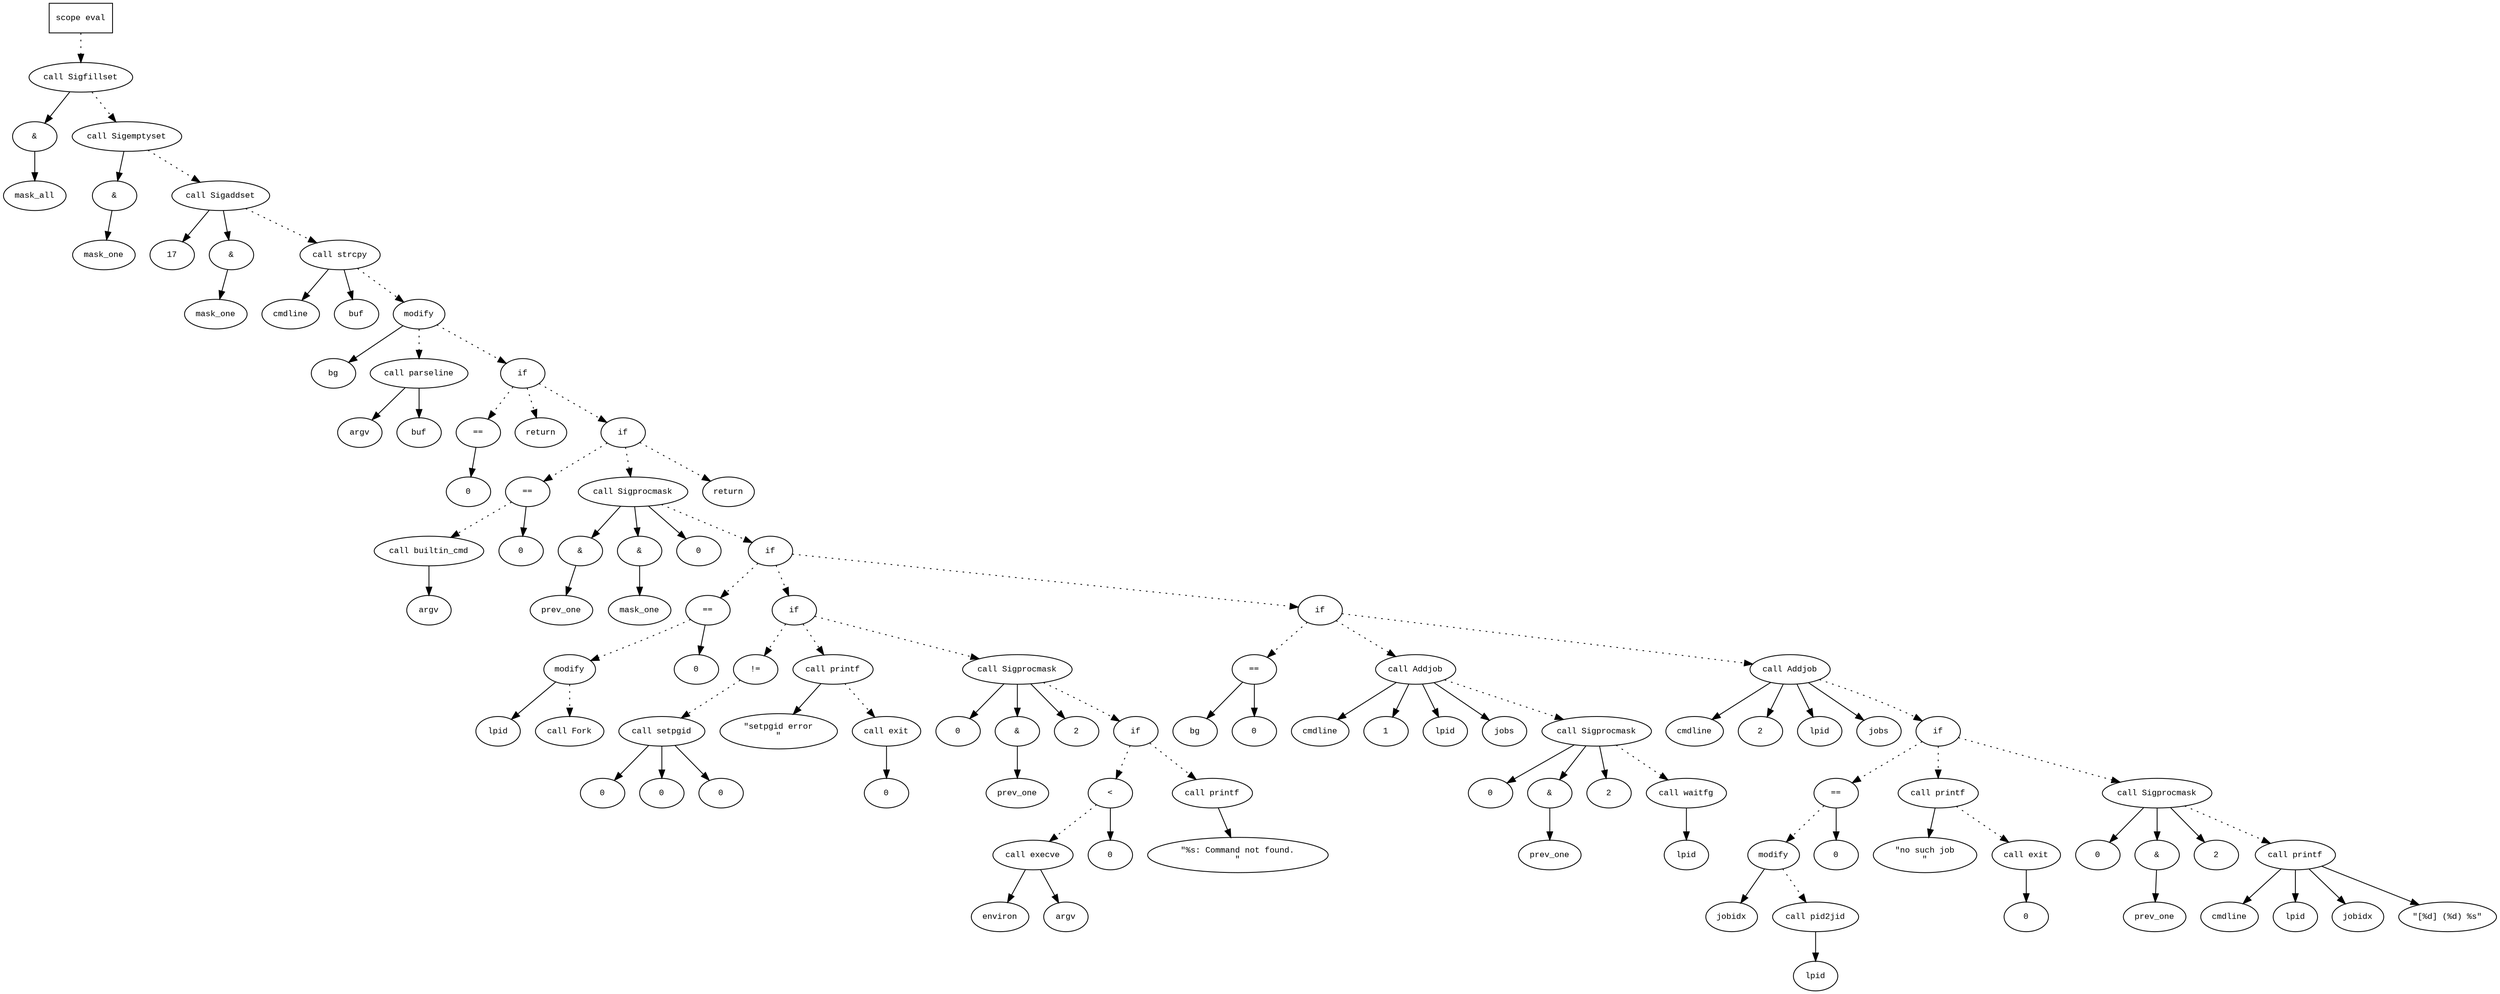 digraph AST {
  graph [fontname="Times New Roman",fontsize=10];
  node  [fontname="Courier New",fontsize=10];
  edge  [fontname="Times New Roman",fontsize=10];

  node1 [label="scope eval",shape=box];
  node2 [label="call Sigfillset",shape=ellipse];
  node3 [label="&",shape=ellipse];
  node2 -> node3;
  node4 [label="mask_all",shape=ellipse];
  node3 -> node4;
  node1 -> node2 [style=dotted];
  node5 [label="call Sigemptyset",shape=ellipse];
  node6 [label="&",shape=ellipse];
  node5 -> node6;
  node7 [label="mask_one",shape=ellipse];
  node6 -> node7;
  node2 -> node5 [style=dotted];
  node8 [label="call Sigaddset",shape=ellipse];
  node9 [label="17",shape=ellipse];
  node8 -> node9;
  node10 [label="&",shape=ellipse];
  node8 -> node10;
  node11 [label="mask_one",shape=ellipse];
  node10 -> node11;
  node5 -> node8 [style=dotted];
  node12 [label="call strcpy",shape=ellipse];
  node13 [label="cmdline",shape=ellipse];
  node12 -> node13;
  node14 [label="buf",shape=ellipse];
  node12 -> node14;
  node8 -> node12 [style=dotted];
  node15 [label="modify",shape=ellipse];
  node16 [label="bg",shape=ellipse];
  node15 -> node16;
  node17 [label="call parseline",shape=ellipse];
  node18 [label="argv",shape=ellipse];
  node17 -> node18;
  node19 [label="buf",shape=ellipse];
  node17 -> node19;
  node15 -> node17 [style=dotted];
  node12 -> node15 [style=dotted];
  node20 [label="if",shape=ellipse];
  node15 -> node20 [style=dotted];
  node21 [label="==",shape=ellipse];
  node22 [label="0",shape=ellipse];
  node21 -> node22;
  node20 -> node21 [style=dotted];
  node23 [label="return",shape=ellipse];
  node20 -> node23 [style=dotted];
  node24 [label="if",shape=ellipse];
  node20 -> node24 [style=dotted];
  node25 [label="==",shape=ellipse];
  node26 [label="call builtin_cmd",shape=ellipse];
  node27 [label="argv",shape=ellipse];
  node26 -> node27;
  node25 -> node26 [style=dotted];
  node28 [label="0",shape=ellipse];
  node25 -> node28;
  node24 -> node25 [style=dotted];
  node29 [label="call Sigprocmask",shape=ellipse];
  node30 [label="&",shape=ellipse];
  node29 -> node30;
  node31 [label="prev_one",shape=ellipse];
  node30 -> node31;
  node32 [label="&",shape=ellipse];
  node29 -> node32;
  node33 [label="mask_one",shape=ellipse];
  node32 -> node33;
  node34 [label="0",shape=ellipse];
  node29 -> node34;
  node24 -> node29 [style=dotted];
  node35 [label="if",shape=ellipse];
  node29 -> node35 [style=dotted];
  node36 [label="==",shape=ellipse];
  node37 [label="modify",shape=ellipse];
  node38 [label="lpid",shape=ellipse];
  node37 -> node38;
  node39 [label="call Fork",shape=ellipse];
  node37 -> node39 [style=dotted];
  node36 -> node37 [style=dotted];
  node40 [label="0",shape=ellipse];
  node36 -> node40;
  node35 -> node36 [style=dotted];
  node41 [label="if",shape=ellipse];
  node35 -> node41 [style=dotted];
  node42 [label="!=",shape=ellipse];
  node43 [label="call setpgid",shape=ellipse];
  node44 [label="0",shape=ellipse];
  node43 -> node44;
  node45 [label="0",shape=ellipse];
  node43 -> node45;
  node42 -> node43 [style=dotted];
  node46 [label="0",shape=ellipse];
  node43 -> node46;
  node41 -> node42 [style=dotted];
  node47 [label="call printf",shape=ellipse];
  node48 [label="\"setpgid error
\"",shape=ellipse];
  node47 -> node48;
  node41 -> node47 [style=dotted];
  node49 [label="call exit",shape=ellipse];
  node50 [label="0",shape=ellipse];
  node49 -> node50;
  node47 -> node49 [style=dotted];
  node51 [label="call Sigprocmask",shape=ellipse];
  node52 [label="0",shape=ellipse];
  node51 -> node52;
  node53 [label="&",shape=ellipse];
  node51 -> node53;
  node54 [label="prev_one",shape=ellipse];
  node53 -> node54;
  node55 [label="2",shape=ellipse];
  node51 -> node55;
  node41 -> node51 [style=dotted];
  node56 [label="if",shape=ellipse];
  node51 -> node56 [style=dotted];
  node57 [label="<",shape=ellipse];
  node58 [label="call execve",shape=ellipse];
  node59 [label="environ",shape=ellipse];
  node58 -> node59;
  node60 [label="argv",shape=ellipse];
  node58 -> node60;
  node57 -> node58 [style=dotted];
  node61 [label="0",shape=ellipse];
  node57 -> node61;
  node56 -> node57 [style=dotted];
  node62 [label="call printf",shape=ellipse];
  node63 [label="\"%s: Command not found.
\"",shape=ellipse];
  node62 -> node63;
  node56 -> node62 [style=dotted];
  node64 [label="if",shape=ellipse];
  node35 -> node64 [style=dotted];
  node65 [label="==",shape=ellipse];
  node66 [label="bg",shape=ellipse];
  node65 -> node66;
  node67 [label="0",shape=ellipse];
  node65 -> node67;
  node64 -> node65 [style=dotted];
  node68 [label="call Addjob",shape=ellipse];
  node69 [label="cmdline",shape=ellipse];
  node68 -> node69;
  node70 [label="1",shape=ellipse];
  node68 -> node70;
  node71 [label="lpid",shape=ellipse];
  node68 -> node71;
  node72 [label="jobs",shape=ellipse];
  node68 -> node72;
  node64 -> node68 [style=dotted];
  node73 [label="call Sigprocmask",shape=ellipse];
  node74 [label="0",shape=ellipse];
  node73 -> node74;
  node75 [label="&",shape=ellipse];
  node73 -> node75;
  node76 [label="prev_one",shape=ellipse];
  node75 -> node76;
  node77 [label="2",shape=ellipse];
  node73 -> node77;
  node68 -> node73 [style=dotted];
  node78 [label="call waitfg",shape=ellipse];
  node79 [label="lpid",shape=ellipse];
  node78 -> node79;
  node73 -> node78 [style=dotted];
  node80 [label="call Addjob",shape=ellipse];
  node81 [label="cmdline",shape=ellipse];
  node80 -> node81;
  node82 [label="2",shape=ellipse];
  node80 -> node82;
  node83 [label="lpid",shape=ellipse];
  node80 -> node83;
  node84 [label="jobs",shape=ellipse];
  node80 -> node84;
  node64 -> node80 [style=dotted];
  node85 [label="if",shape=ellipse];
  node80 -> node85 [style=dotted];
  node86 [label="==",shape=ellipse];
  node87 [label="modify",shape=ellipse];
  node88 [label="jobidx",shape=ellipse];
  node87 -> node88;
  node89 [label="call pid2jid",shape=ellipse];
  node90 [label="lpid",shape=ellipse];
  node89 -> node90;
  node87 -> node89 [style=dotted];
  node86 -> node87 [style=dotted];
  node91 [label="0",shape=ellipse];
  node86 -> node91;
  node85 -> node86 [style=dotted];
  node92 [label="call printf",shape=ellipse];
  node93 [label="\"no such job
\"",shape=ellipse];
  node92 -> node93;
  node85 -> node92 [style=dotted];
  node94 [label="call exit",shape=ellipse];
  node95 [label="0",shape=ellipse];
  node94 -> node95;
  node92 -> node94 [style=dotted];
  node96 [label="call Sigprocmask",shape=ellipse];
  node97 [label="0",shape=ellipse];
  node96 -> node97;
  node98 [label="&",shape=ellipse];
  node96 -> node98;
  node99 [label="prev_one",shape=ellipse];
  node98 -> node99;
  node100 [label="2",shape=ellipse];
  node96 -> node100;
  node85 -> node96 [style=dotted];
  node101 [label="call printf",shape=ellipse];
  node102 [label="cmdline",shape=ellipse];
  node101 -> node102;
  node103 [label="lpid",shape=ellipse];
  node101 -> node103;
  node104 [label="jobidx",shape=ellipse];
  node101 -> node104;
  node105 [label="\"[%d] (%d) %s\"",shape=ellipse];
  node101 -> node105;
  node96 -> node101 [style=dotted];
  node106 [label="return",shape=ellipse];
  node24 -> node106 [style=dotted];
} 
